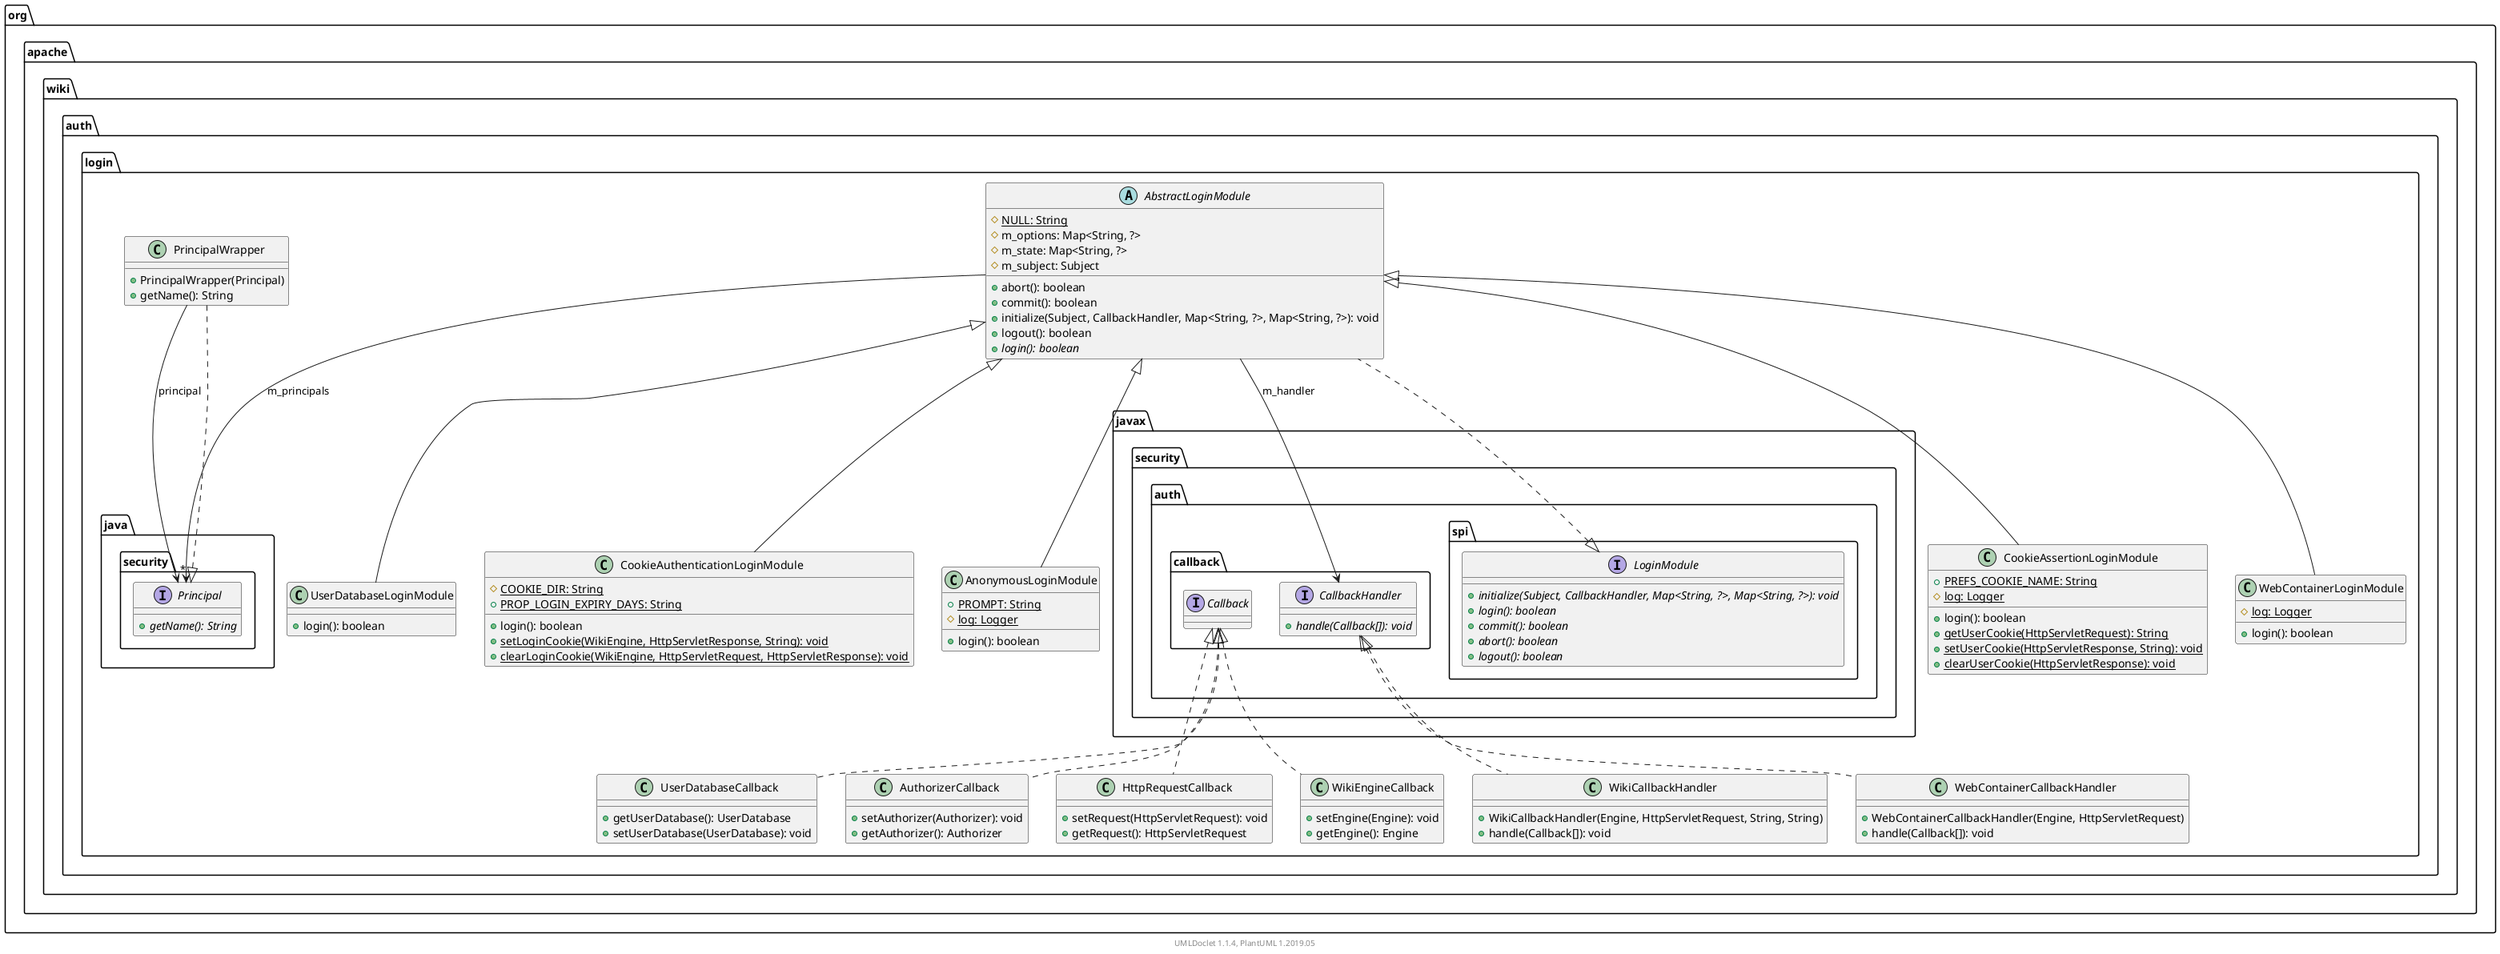 @startuml

    namespace org.apache.wiki.auth.login {

        class UserDatabaseCallback [[UserDatabaseCallback.html]] {
            +getUserDatabase(): UserDatabase
            +setUserDatabase(UserDatabase): void
        }

        abstract class AbstractLoginModule [[AbstractLoginModule.html]] {
            {static} #NULL: String
            #m_options: Map<String, ?>
            #m_state: Map<String, ?>
            #m_subject: Subject
            +abort(): boolean
            +commit(): boolean
            +initialize(Subject, CallbackHandler, Map<String, ?>, Map<String, ?>): void
            +logout(): boolean
            {abstract} +login(): boolean
        }

        class WikiCallbackHandler [[WikiCallbackHandler.html]] {
            +WikiCallbackHandler(Engine, HttpServletRequest, String, String)
            +handle(Callback[]): void
        }

        class WebContainerCallbackHandler [[WebContainerCallbackHandler.html]] {
            +WebContainerCallbackHandler(Engine, HttpServletRequest)
            +handle(Callback[]): void
        }

        class CookieAssertionLoginModule [[CookieAssertionLoginModule.html]] {
            {static} +PREFS_COOKIE_NAME: String
            {static} #log: Logger
            +login(): boolean
            {static} +getUserCookie(HttpServletRequest): String
            {static} +setUserCookie(HttpServletResponse, String): void
            {static} +clearUserCookie(HttpServletResponse): void
        }

        class WebContainerLoginModule [[WebContainerLoginModule.html]] {
            {static} #log: Logger
            +login(): boolean
        }

        class AuthorizerCallback [[AuthorizerCallback.html]] {
            +setAuthorizer(Authorizer): void
            +getAuthorizer(): Authorizer
        }

        class HttpRequestCallback [[HttpRequestCallback.html]] {
            +setRequest(HttpServletRequest): void
            +getRequest(): HttpServletRequest
        }

        class UserDatabaseLoginModule [[UserDatabaseLoginModule.html]] {
            +login(): boolean
        }

        class CookieAuthenticationLoginModule [[CookieAuthenticationLoginModule.html]] {
            {static} #COOKIE_DIR: String
            {static} +PROP_LOGIN_EXPIRY_DAYS: String
            +login(): boolean
            {static} +setLoginCookie(WikiEngine, HttpServletResponse, String): void
            {static} +clearLoginCookie(WikiEngine, HttpServletRequest, HttpServletResponse): void
        }

        class PrincipalWrapper [[PrincipalWrapper.html]] {
            +PrincipalWrapper(Principal)
            +getName(): String
        }

        class WikiEngineCallback [[WikiEngineCallback.html]] {
            +setEngine(Engine): void
            +getEngine(): Engine
        }

        class AnonymousLoginModule [[AnonymousLoginModule.html]] {
            {static} +PROMPT: String
            {static} #log: Logger
            +login(): boolean
        }

        interface javax.security.auth.callback.Callback
        javax.security.auth.callback.Callback <|.. UserDatabaseCallback

        interface javax.security.auth.spi.LoginModule {
            {abstract} +initialize(Subject, CallbackHandler, Map<String, ?>, Map<String, ?>): void
            {abstract} +login(): boolean
            {abstract} +commit(): boolean
            {abstract} +abort(): boolean
            {abstract} +logout(): boolean
        }
        javax.security.auth.spi.LoginModule <|.. AbstractLoginModule

        interface javax.security.auth.callback.CallbackHandler {
            {abstract} +handle(Callback[]): void
        }
        javax.security.auth.callback.CallbackHandler <|.. WikiCallbackHandler

        javax.security.auth.callback.CallbackHandler <|.. WebContainerCallbackHandler

        AbstractLoginModule <|-- CookieAssertionLoginModule

        AbstractLoginModule <|-- WebContainerLoginModule

        javax.security.auth.callback.Callback <|.. AuthorizerCallback

        javax.security.auth.callback.Callback <|.. HttpRequestCallback

        AbstractLoginModule <|-- UserDatabaseLoginModule

        AbstractLoginModule <|-- CookieAuthenticationLoginModule

        interface java.security.Principal {
            {abstract} +getName(): String
        }
        java.security.Principal <|.. PrincipalWrapper

        javax.security.auth.callback.Callback <|.. WikiEngineCallback

        AbstractLoginModule <|-- AnonymousLoginModule

        AbstractLoginModule --> javax.security.auth.callback.CallbackHandler: m_handler

        AbstractLoginModule --> "*" java.security.Principal: m_principals

        PrincipalWrapper --> java.security.Principal: principal

    }


    center footer UMLDoclet 1.1.4, PlantUML 1.2019.05
@enduml
